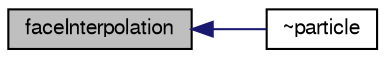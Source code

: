 digraph "faceInterpolation"
{
  bgcolor="transparent";
  edge [fontname="FreeSans",fontsize="10",labelfontname="FreeSans",labelfontsize="10"];
  node [fontname="FreeSans",fontsize="10",shape=record];
  rankdir="LR";
  Node4367 [label="faceInterpolation",height=0.2,width=0.4,color="black", fillcolor="grey75", style="filled", fontcolor="black"];
  Node4367 -> Node4368 [dir="back",color="midnightblue",fontsize="10",style="solid",fontname="FreeSans"];
  Node4368 [label="~particle",height=0.2,width=0.4,color="black",URL="$a23586.html#a21cc76910d09c0550f6ce9f2ed3b2f52",tooltip="Destructor. "];
}
